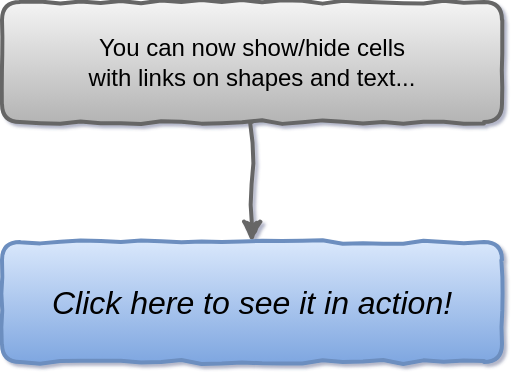<mxfile version="24.2.0" type="github" pages="2">
  <diagram id="d5gl4QwFa03STW00YMON" name="Page-1">
    <mxGraphModel dx="1207" dy="682" grid="0" gridSize="10" guides="1" tooltips="1" connect="1" arrows="1" fold="1" page="1" pageScale="1" pageWidth="850" pageHeight="1100" background="#ffffff" math="0" shadow="1">
      <root>
        <mxCell id="0" />
        <mxCell id="1" parent="0" />
        <mxCell id="4" value="" style="edgeStyle=orthogonalEdgeStyle;rounded=0;html=1;jettySize=auto;orthogonalLoop=1;fillColor=#f5f5f5;strokeColor=#666666;comic=1;shadow=0;strokeWidth=2;gradientColor=#b3b3b3;" parent="1" source="2" target="3" edge="1">
          <mxGeometry relative="1" as="geometry" />
        </mxCell>
        <mxCell id="2" value="You can now show/hide cells&lt;br&gt;with links on shapes and text..." style="rounded=1;whiteSpace=wrap;html=1;spacingLeft=10;spacingRight=10;fillColor=#f5f5f5;strokeColor=#666666;comic=1;shadow=0;strokeWidth=2;gradientColor=#b3b3b3;" parent="1" vertex="1">
          <mxGeometry x="300" y="99" width="250" height="60" as="geometry" />
        </mxCell>
        <mxCell id="6" value="" style="edgeStyle=orthogonalEdgeStyle;rounded=0;html=1;jettySize=auto;orthogonalLoop=1;fillColor=#f5f5f5;strokeColor=#666666;comic=1;shadow=0;strokeWidth=2;gradientColor=#b3b3b3;" parent="1" source="3" target="5" edge="1">
          <mxGeometry relative="1" as="geometry" />
        </mxCell>
        <UserObject label="Click here to see it in action!" link="data:action/json,{&quot;actions&quot;:[{&quot;toggle&quot;: {&quot;cells&quot;: [&quot;5&quot;, &quot;7&quot;]}}]}" id="3">
          <mxCell style="rounded=1;whiteSpace=wrap;html=1;fillColor=#dae8fc;strokeColor=#6c8ebf;comic=1;shadow=0;strokeWidth=2;gradientColor=#7ea6e0;fontSize=16;fontStyle=2" parent="1" vertex="1">
            <mxGeometry x="300" y="219" width="250" height="60" as="geometry" />
          </mxCell>
        </UserObject>
        <mxCell id="5" value="The format is&amp;nbsp;data:action/json,{&quot;actions&quot;:[{&quot;toggle&quot;: {&quot;cells&quot;: [id1, id2, ...]}}]}" style="rounded=1;whiteSpace=wrap;html=1;fillColor=#f5f5f5;strokeColor=#666666;comic=1;shadow=0;strokeWidth=2;gradientColor=#b3b3b3;" parent="1" vertex="1" visible="0">
          <mxGeometry x="300" y="339" width="250" height="60" as="geometry" />
        </mxCell>
        <mxCell id="7" value="IDs can be found in the Edit Data dialog or&lt;br&gt;in the tooltip for layers in the Layers dialog" style="rounded=1;whiteSpace=wrap;html=1;fillColor=#f5f5f5;strokeColor=#666666;comic=1;shadow=0;strokeWidth=2;gradientColor=#b3b3b3;" parent="1" vertex="1" visible="0">
          <mxGeometry x="300" y="423" width="250" height="60" as="geometry" />
        </mxCell>
      </root>
    </mxGraphModel>
  </diagram>
  <diagram id="P5UvWLl-yHD5Ik-sSlR9" name="Page-2">
    <mxGraphModel dx="3249" dy="620" grid="1" gridSize="10" guides="1" tooltips="1" connect="1" arrows="1" fold="1" page="1" pageScale="1" pageWidth="850" pageHeight="1100" math="0" shadow="0">
      <root>
        <mxCell id="0" />
        <mxCell id="1" parent="0" />
        <mxCell id="NIE-14_KYxLudchGvDw2-53" value="Client" style="shape=umlLifeline;perimeter=lifelinePerimeter;whiteSpace=wrap;html=1;container=0;dropTarget=0;collapsible=0;recursiveResize=0;outlineConnect=0;portConstraint=eastwest;newEdgeStyle={&quot;edgeStyle&quot;:&quot;elbowEdgeStyle&quot;,&quot;elbow&quot;:&quot;vertical&quot;,&quot;curved&quot;:0,&quot;rounded&quot;:0};" vertex="1" parent="1">
          <mxGeometry x="-535" y="440" width="120" height="600" as="geometry" />
        </mxCell>
        <mxCell id="NIE-14_KYxLudchGvDw2-54" value="Server" style="shape=umlLifeline;perimeter=lifelinePerimeter;whiteSpace=wrap;html=1;container=1;dropTarget=0;collapsible=0;recursiveResize=0;outlineConnect=0;portConstraint=eastwest;newEdgeStyle={&quot;curved&quot;:0,&quot;rounded&quot;:0};" vertex="1" parent="1">
          <mxGeometry x="-400" y="440" width="107" height="600" as="geometry" />
        </mxCell>
        <mxCell id="NIE-14_KYxLudchGvDw2-62" value="" style="rounded=0;whiteSpace=wrap;html=1;fontColor=#000000;fontSize=12;" vertex="1" parent="1">
          <mxGeometry x="-351" y="500" width="12" height="40" as="geometry" />
        </mxCell>
        <mxCell id="NIE-14_KYxLudchGvDw2-67" value="" style="rounded=0;whiteSpace=wrap;html=1;fontColor=#000000;fontSize=12;" vertex="1" parent="1">
          <mxGeometry x="-354" y="560" width="10" height="40" as="geometry" />
        </mxCell>
        <mxCell id="NIE-14_KYxLudchGvDw2-74" value="" style="endArrow=classic;html=1;rounded=0;entryX=0;entryY=0.5;entryDx=0;entryDy=0;fontColor=#000000;fontSize=12;" edge="1" parent="1">
          <mxGeometry relative="1" as="geometry">
            <mxPoint x="-469" y="519.29" as="sourcePoint" />
            <mxPoint x="-358" y="520.29" as="targetPoint" />
          </mxGeometry>
        </mxCell>
        <mxCell id="NIE-14_KYxLudchGvDw2-75" value="linkIds" style="edgeLabel;resizable=0;html=1;;align=center;verticalAlign=middle;fontColor=#000000;fontSize=12;" connectable="0" vertex="1" parent="NIE-14_KYxLudchGvDw2-74">
          <mxGeometry relative="1" as="geometry">
            <mxPoint x="-3" y="2" as="offset" />
          </mxGeometry>
        </mxCell>
        <mxCell id="NIE-14_KYxLudchGvDw2-76" value="" style="edgeStyle=elbowEdgeStyle;elbow=horizontal;endArrow=classic;html=1;curved=0;rounded=0;endSize=8;startSize=8;exitX=0.54;exitY=0.147;exitDx=0;exitDy=0;exitPerimeter=0;entryX=0.496;entryY=0.252;entryDx=0;entryDy=0;entryPerimeter=0;fontColor=#000000;fontSize=12;" edge="1" parent="1">
          <mxGeometry width="50" height="50" relative="1" as="geometry">
            <mxPoint x="-340.6" y="521.0" as="sourcePoint" />
            <mxPoint x="-345.0" y="578.75" as="targetPoint" />
            <Array as="points">
              <mxPoint x="-254.6" y="550.15" />
            </Array>
          </mxGeometry>
        </mxCell>
        <mxCell id="NIE-14_KYxLudchGvDw2-77" value="linkIds&lt;br style=&quot;font-size: 12px;&quot;&gt;&lt;span style=&quot;font-size: 12px; text-align: left; text-wrap: wrap;&quot;&gt;outputController&lt;/span&gt;" style="text;html=1;align=center;verticalAlign=middle;resizable=0;points=[];autosize=1;strokeColor=none;fillColor=none;fontColor=#000000;fontSize=12;" vertex="1" parent="1">
          <mxGeometry x="-249" y="530" width="120" height="40" as="geometry" />
        </mxCell>
        <mxCell id="NIE-14_KYxLudchGvDw2-79" value="outputDevice" style="text;html=1;align=center;verticalAlign=middle;resizable=0;points=[];autosize=1;strokeColor=none;fillColor=none;fontColor=#000000;fontSize=12;" vertex="1" parent="1">
          <mxGeometry x="-444" y="565" width="100" height="30" as="geometry" />
        </mxCell>
        <mxCell id="NIE-14_KYxLudchGvDw2-83" value="outputDevice.pushTo" style="text;html=1;align=center;verticalAlign=middle;resizable=0;points=[];autosize=1;strokeColor=none;fillColor=none;fontColor=#000000;fontSize=12;" vertex="1" parent="1">
          <mxGeometry x="-493" y="640" width="140" height="30" as="geometry" />
        </mxCell>
        <mxCell id="NIE-14_KYxLudchGvDw2-84" value="" style="rounded=0;whiteSpace=wrap;html=1;fontColor=#000000;fontSize=12;" vertex="1" parent="1">
          <mxGeometry x="-354" y="640" width="10" height="40" as="geometry" />
        </mxCell>
        <mxCell id="NIE-14_KYxLudchGvDw2-86" value="" style="edgeStyle=elbowEdgeStyle;elbow=horizontal;endArrow=classic;html=1;curved=0;rounded=0;endSize=8;startSize=8;exitX=0.54;exitY=0.147;exitDx=0;exitDy=0;exitPerimeter=0;entryX=0.496;entryY=0.252;entryDx=0;entryDy=0;entryPerimeter=0;fontColor=#000000;fontSize=12;" edge="1" parent="1">
          <mxGeometry width="50" height="50" relative="1" as="geometry">
            <mxPoint x="-341.8" y="595.0" as="sourcePoint" />
            <mxPoint x="-346.2" y="652.75" as="targetPoint" />
            <Array as="points">
              <mxPoint x="-255.8" y="624.15" />
            </Array>
          </mxGeometry>
        </mxCell>
        <mxCell id="NIE-14_KYxLudchGvDw2-88" value="reportItems(linkId, items)" style="shape=note;strokeWidth=2;fontSize=12;size=20;whiteSpace=wrap;html=1;fillColor=#fff2cc;strokeColor=#d6b656;fontColor=#000000;align=left;" vertex="1" parent="1">
          <mxGeometry x="-239" y="640" width="169" height="30" as="geometry" />
        </mxCell>
        <mxCell id="NIE-14_KYxLudchGvDw2-89" value="" style="rounded=0;whiteSpace=wrap;html=1;fontColor=#000000;fontSize=12;" vertex="1" parent="1">
          <mxGeometry x="-353" y="720" width="14" height="40" as="geometry" />
        </mxCell>
        <mxCell id="NIE-14_KYxLudchGvDw2-90" value="" style="edgeStyle=elbowEdgeStyle;elbow=horizontal;endArrow=classic;html=1;curved=0;rounded=0;endSize=8;startSize=8;exitX=0.54;exitY=0.147;exitDx=0;exitDy=0;exitPerimeter=0;entryX=0.496;entryY=0.252;entryDx=0;entryDy=0;entryPerimeter=0;fontColor=#000000;fontSize=12;" edge="1" parent="1">
          <mxGeometry width="50" height="50" relative="1" as="geometry">
            <mxPoint x="-341.8" y="680.0" as="sourcePoint" />
            <mxPoint x="-346.2" y="737.75" as="targetPoint" />
            <Array as="points">
              <mxPoint x="-255.8" y="709.15" />
            </Array>
          </mxGeometry>
        </mxCell>
        <mxCell id="NIE-14_KYxLudchGvDw2-92" value="&lt;div style=&quot;font-size: 12px;&quot;&gt;&amp;nbsp;// run.ts&lt;span style=&quot;background-color: initial;&quot;&gt;&amp;nbsp;&lt;br&gt;outputController = new OutputController(linkIds, sendMsg);&lt;/span&gt;&lt;br style=&quot;font-size: 12px;&quot;&gt;&lt;/div&gt;" style="shape=note;strokeWidth=2;fontSize=12;size=20;whiteSpace=wrap;html=1;fillColor=#fff2cc;strokeColor=#d6b656;fontColor=#000000;align=left;" vertex="1" parent="1">
          <mxGeometry x="-256" y="440" width="346" height="40" as="geometry" />
        </mxCell>
        <mxCell id="NIE-14_KYxLudchGvDw2-97" value="" style="edgeStyle=orthogonalEdgeStyle;rounded=0;orthogonalLoop=1;jettySize=auto;html=1;fontColor=#000000;fontSize=12;" edge="1" parent="1" source="NIE-14_KYxLudchGvDw2-93" target="NIE-14_KYxLudchGvDw2-96">
          <mxGeometry relative="1" as="geometry" />
        </mxCell>
        <mxCell id="NIE-14_KYxLudchGvDw2-93" value="" style="rounded=0;whiteSpace=wrap;html=1;fontColor=#000000;fontSize=12;" vertex="1" parent="1">
          <mxGeometry x="-479" y="720" width="10" height="40" as="geometry" />
        </mxCell>
        <mxCell id="NIE-14_KYxLudchGvDw2-94" value="" style="endArrow=classic;html=1;rounded=0;exitX=0;exitY=0.5;exitDx=0;exitDy=0;entryX=1;entryY=0.5;entryDx=0;entryDy=0;fontColor=#000000;fontSize=12;" edge="1" parent="1" source="NIE-14_KYxLudchGvDw2-89" target="NIE-14_KYxLudchGvDw2-93">
          <mxGeometry width="50" height="50" relative="1" as="geometry">
            <mxPoint x="-69" y="810" as="sourcePoint" />
            <mxPoint x="-19" y="760" as="targetPoint" />
          </mxGeometry>
        </mxCell>
        <mxCell id="NIE-14_KYxLudchGvDw2-95" value="items" style="text;html=1;align=center;verticalAlign=middle;resizable=0;points=[];autosize=1;strokeColor=none;fillColor=none;fontColor=#000000;fontSize=12;" vertex="1" parent="1">
          <mxGeometry x="-444" y="714" width="50" height="30" as="geometry" />
        </mxCell>
        <mxCell id="NIE-14_KYxLudchGvDw2-98" value="items" style="text;html=1;align=center;verticalAlign=middle;resizable=0;points=[];autosize=1;strokeColor=none;fillColor=none;fontColor=#000000;fontSize=12;" vertex="1" parent="1">
          <mxGeometry x="-573" y="719" width="50" height="30" as="geometry" />
        </mxCell>
        <mxCell id="NIE-14_KYxLudchGvDw2-101" value="&lt;div&gt;&lt;div&gt;&lt;br&gt;&lt;/div&gt;&lt;div&gt;class OutputController {&lt;/div&gt;&lt;div&gt;&amp;nbsp; private linkIds: string[];&lt;/div&gt;&lt;div&gt;&amp;nbsp; private sendMsg: (items: ItemValue[]) =&amp;gt; void;&lt;/div&gt;&lt;div&gt;&lt;br&gt;&lt;/div&gt;&lt;div&gt;&amp;nbsp; /**&lt;/div&gt;&lt;div&gt;&amp;nbsp; &amp;nbsp;* Constructs an instance of OutputController.&lt;/div&gt;&lt;div&gt;&amp;nbsp; &amp;nbsp;*/&lt;/div&gt;&lt;div&gt;&amp;nbsp; constructor(linkIds: string[], sendMsg: (items: ItemValue[]) =&amp;gt; void) {&lt;/div&gt;&lt;div&gt;&amp;nbsp; &amp;nbsp; this.linkIds = linkIds;&lt;/div&gt;&lt;div&gt;&amp;nbsp; &amp;nbsp; this.sendMsg = sendMsg;&lt;/div&gt;&lt;div&gt;&amp;nbsp; }&lt;/div&gt;&lt;div&gt;&lt;br&gt;&lt;/div&gt;&lt;div&gt;&amp;nbsp; /**&lt;/div&gt;&lt;div&gt;&amp;nbsp; &amp;nbsp;* Determines if a report should be sent for a given link ID.&lt;/div&gt;&lt;div&gt;&amp;nbsp; &amp;nbsp;*/&lt;/div&gt;&lt;div&gt;&amp;nbsp; isReport = (linkId: string): boolean =&amp;gt; {&lt;/div&gt;&lt;div&gt;&amp;nbsp; &amp;nbsp; return this.linkIds.includes(linkId);&lt;/div&gt;&lt;div&gt;&amp;nbsp; }&lt;/div&gt;&lt;div&gt;&lt;br&gt;&lt;/div&gt;&lt;div&gt;&amp;nbsp; /**&lt;/div&gt;&lt;div&gt;&amp;nbsp; &amp;nbsp;* When we invoke `reportItems`, it sends a message to the client and passes along the `items` and linkId.&lt;/div&gt;&lt;div&gt;&amp;nbsp; &amp;nbsp;*/&lt;/div&gt;&lt;div&gt;&amp;nbsp; reportItems(linkId: string, items: ItemValue[]): void {&lt;/div&gt;&lt;div&gt;&amp;nbsp; &amp;nbsp; if (this.isReport(linkId)) {&lt;/div&gt;&lt;div&gt;&amp;nbsp; &amp;nbsp; &amp;nbsp; this.sendMsg(items);&lt;/div&gt;&lt;div&gt;&amp;nbsp; &amp;nbsp; }&lt;/div&gt;&lt;div&gt;&amp;nbsp; }&lt;/div&gt;&lt;div&gt;}&lt;/div&gt;&lt;/div&gt;&lt;div&gt;&lt;br&gt;&lt;/div&gt;" style="shape=note;strokeWidth=2;fontSize=14;size=20;whiteSpace=wrap;html=1;fillColor=#fff2cc;strokeColor=#d6b656;fontColor=#666600;align=left;" vertex="1" parent="1">
          <mxGeometry x="170" y="340" width="490" height="505" as="geometry" />
        </mxCell>
        <mxCell id="NIE-14_KYxLudchGvDw2-103" value="&lt;span style=&quot;font-size: 12px; text-wrap: nowrap;&quot;&gt;watchDataChange&lt;/span&gt;&lt;span style=&quot;font-size: 12px; text-wrap: nowrap;&quot;&gt;(items)&lt;/span&gt;" style="shape=note;strokeWidth=2;fontSize=12;size=20;whiteSpace=wrap;html=1;fillColor=#fff2cc;strokeColor=#d6b656;fontColor=#000000;" vertex="1" parent="1">
          <mxGeometry x="-584" y="770" width="160" height="40" as="geometry" />
        </mxCell>
        <mxCell id="NIE-14_KYxLudchGvDw2-56" value="" style="rounded=0;whiteSpace=wrap;html=1;fontColor=#000000;fontSize=12;" vertex="1" parent="1">
          <mxGeometry x="-479" y="500" width="10" height="40" as="geometry" />
        </mxCell>
        <mxCell id="NIE-14_KYxLudchGvDw2-117" value="" style="group" vertex="1" connectable="0" parent="1">
          <mxGeometry x="-670" y="440" width="100" height="600" as="geometry" />
        </mxCell>
        <mxCell id="NIE-14_KYxLudchGvDw2-52" value="DataStory" style="shape=umlLifeline;perimeter=lifelinePerimeter;whiteSpace=wrap;html=1;container=1;dropTarget=0;collapsible=0;recursiveResize=0;outlineConnect=0;portConstraint=eastwest;newEdgeStyle={&quot;edgeStyle&quot;:&quot;elbowEdgeStyle&quot;,&quot;elbow&quot;:&quot;vertical&quot;,&quot;curved&quot;:0,&quot;rounded&quot;:0};" vertex="1" parent="NIE-14_KYxLudchGvDw2-117">
          <mxGeometry width="100" height="600" as="geometry" />
        </mxCell>
        <mxCell id="NIE-14_KYxLudchGvDw2-55" value="" style="rounded=0;whiteSpace=wrap;html=1;fontColor=#000000;fontSize=12;" vertex="1" parent="NIE-14_KYxLudchGvDw2-117">
          <mxGeometry x="47" y="60" width="10" height="40" as="geometry" />
        </mxCell>
        <mxCell id="NIE-14_KYxLudchGvDw2-96" value="" style="rounded=0;whiteSpace=wrap;html=1;fontColor=#000000;fontSize=12;" vertex="1" parent="NIE-14_KYxLudchGvDw2-117">
          <mxGeometry x="47" y="280" width="10" height="40" as="geometry" />
        </mxCell>
        <mxCell id="NIE-14_KYxLudchGvDw2-118" value="" style="group" vertex="1" connectable="0" parent="1">
          <mxGeometry x="-830" y="440" width="100" height="600" as="geometry" />
        </mxCell>
        <mxCell id="NIE-14_KYxLudchGvDw2-119" value="third" style="shape=umlLifeline;perimeter=lifelinePerimeter;whiteSpace=wrap;html=1;container=1;dropTarget=0;collapsible=0;recursiveResize=0;outlineConnect=0;portConstraint=eastwest;newEdgeStyle={&quot;edgeStyle&quot;:&quot;elbowEdgeStyle&quot;,&quot;elbow&quot;:&quot;vertical&quot;,&quot;curved&quot;:0,&quot;rounded&quot;:0};" vertex="1" parent="NIE-14_KYxLudchGvDw2-118">
          <mxGeometry width="100" height="600" as="geometry" />
        </mxCell>
        <mxCell id="NIE-14_KYxLudchGvDw2-120" value="" style="rounded=0;whiteSpace=wrap;html=1;fontColor=#000000;fontSize=12;" vertex="1" parent="NIE-14_KYxLudchGvDw2-118">
          <mxGeometry x="47" y="60" width="10" height="40" as="geometry" />
        </mxCell>
        <mxCell id="NIE-14_KYxLudchGvDw2-121" value="" style="rounded=0;whiteSpace=wrap;html=1;fontColor=#000000;fontSize=12;" vertex="1" parent="NIE-14_KYxLudchGvDw2-118">
          <mxGeometry x="47" y="280" width="10" height="40" as="geometry" />
        </mxCell>
        <mxCell id="NIE-14_KYxLudchGvDw2-123" value="&lt;div&gt;type ReportLinkItems= {&lt;/div&gt;&lt;div&gt;&amp;nbsp; linkIds: string[],&lt;/div&gt;&lt;div&gt;&amp;nbsp; watchDataChange: (linkId: string, items: ItemValue[]) =&amp;gt; void,&lt;/div&gt;&lt;div&gt;&lt;span style=&quot;background-color: initial;&quot;&gt;}&lt;/span&gt;&lt;br&gt;&lt;/div&gt;" style="shape=note;strokeWidth=2;fontSize=14;size=20;whiteSpace=wrap;html=1;fillColor=#fff2cc;strokeColor=#d6b656;fontColor=#666600;align=left;" vertex="1" parent="1">
          <mxGeometry x="-864" y="280" width="370" height="110" as="geometry" />
        </mxCell>
        <mxCell id="NIE-14_KYxLudchGvDw2-124" value="" style="edgeStyle=orthogonalEdgeStyle;rounded=0;orthogonalLoop=1;jettySize=auto;html=1;entryX=0;entryY=0.5;entryDx=0;entryDy=0;fontColor=#000000;fontSize=12;" edge="1" parent="1" source="NIE-14_KYxLudchGvDw2-120" target="NIE-14_KYxLudchGvDw2-55">
          <mxGeometry relative="1" as="geometry" />
        </mxCell>
        <mxCell id="NIE-14_KYxLudchGvDw2-125" value="&lt;span style=&quot;font-size: 12px; text-align: left; text-wrap: wrap;&quot;&gt;ReportLinkItems&lt;/span&gt;" style="text;html=1;align=center;verticalAlign=middle;resizable=0;points=[];autosize=1;strokeColor=none;fillColor=none;fontColor=#000000;fontSize=12;" vertex="1" parent="1">
          <mxGeometry x="-768" y="489" width="120" height="30" as="geometry" />
        </mxCell>
        <mxCell id="NIE-14_KYxLudchGvDw2-131" style="edgeStyle=orthogonalEdgeStyle;rounded=0;orthogonalLoop=1;jettySize=auto;html=1;entryX=1;entryY=0.5;entryDx=0;entryDy=0;fontColor=#000000;fontSize=12;" edge="1" parent="1" source="NIE-14_KYxLudchGvDw2-96" target="NIE-14_KYxLudchGvDw2-121">
          <mxGeometry relative="1" as="geometry" />
        </mxCell>
        <mxCell id="NIE-14_KYxLudchGvDw2-132" value="&lt;span style=&quot;font-size: 12px; text-align: left; text-wrap: wrap;&quot;&gt;watchDataChange(XX&lt;/span&gt;)" style="text;html=1;align=center;verticalAlign=middle;resizable=0;points=[];autosize=1;strokeColor=none;fillColor=none;fontColor=#000000;fontSize=12;" vertex="1" parent="1">
          <mxGeometry x="-773" y="690" width="160" height="30" as="geometry" />
        </mxCell>
        <mxCell id="NIE-14_KYxLudchGvDw2-138" value="" style="edgeStyle=orthogonalEdgeStyle;rounded=0;orthogonalLoop=1;jettySize=auto;html=1;entryX=0;entryY=0.5;entryDx=0;entryDy=0;exitX=1;exitY=0.5;exitDx=0;exitDy=0;fontColor=#000000;fontSize=12;" edge="1" parent="1" source="NIE-14_KYxLudchGvDw2-55" target="NIE-14_KYxLudchGvDw2-56">
          <mxGeometry relative="1" as="geometry">
            <mxPoint x="-763" y="530" as="sourcePoint" />
            <mxPoint x="-613" y="530" as="targetPoint" />
          </mxGeometry>
        </mxCell>
        <mxCell id="NIE-14_KYxLudchGvDw2-139" value="&lt;span style=&quot;font-size: 12px; text-align: left; text-wrap: wrap;&quot;&gt;ReportLinkItems&lt;/span&gt;" style="text;html=1;align=center;verticalAlign=middle;resizable=0;points=[];autosize=1;strokeColor=none;fillColor=none;fontColor=#000000;fontSize=12;" vertex="1" parent="1">
          <mxGeometry x="-603" y="489" width="120" height="30" as="geometry" />
        </mxCell>
        <mxCell id="NIE-14_KYxLudchGvDw2-140" value="run(diagram, linkIds)" style="shape=note;strokeWidth=2;fontSize=12;size=20;whiteSpace=wrap;html=1;fillColor=#fff2cc;strokeColor=#d6b656;fontColor=#000000;" vertex="1" parent="1">
          <mxGeometry x="-513" y="540" width="140" height="30" as="geometry" />
        </mxCell>
        <mxCell id="NIE-14_KYxLudchGvDw2-142" value="" style="endArrow=classic;html=1;rounded=0;exitX=0;exitY=0.5;exitDx=0;exitDy=0;exitPerimeter=0;entryX=1;entryY=0.25;entryDx=0;entryDy=0;fontColor=#000000;fontSize=12;" edge="1" parent="1" source="NIE-14_KYxLudchGvDw2-92" target="NIE-14_KYxLudchGvDw2-62">
          <mxGeometry width="50" height="50" relative="1" as="geometry">
            <mxPoint x="-119" y="650" as="sourcePoint" />
            <mxPoint x="-69" y="600" as="targetPoint" />
          </mxGeometry>
        </mxCell>
        <mxCell id="NIE-14_KYxLudchGvDw2-143" value="" style="endArrow=classic;html=1;rounded=0;exitX=0;exitY=0.5;exitDx=0;exitDy=0;exitPerimeter=0;fontColor=#000000;fontSize=12;" edge="1" parent="1" source="NIE-14_KYxLudchGvDw2-88">
          <mxGeometry width="50" height="50" relative="1" as="geometry">
            <mxPoint x="-119" y="650" as="sourcePoint" />
            <mxPoint x="-346.429" y="677" as="targetPoint" />
          </mxGeometry>
        </mxCell>
        <mxCell id="NIE-14_KYxLudchGvDw2-144" value="" style="endArrow=classic;html=1;rounded=0;exitX=0.5;exitY=1;exitDx=0;exitDy=0;exitPerimeter=0;entryX=0.456;entryY=-0.07;entryDx=0;entryDy=0;entryPerimeter=0;" edge="1" parent="1" source="NIE-14_KYxLudchGvDw2-123" target="NIE-14_KYxLudchGvDw2-125">
          <mxGeometry width="50" height="50" relative="1" as="geometry">
            <mxPoint x="-200" y="460" as="sourcePoint" />
            <mxPoint x="-150" y="410" as="targetPoint" />
          </mxGeometry>
        </mxCell>
        <mxCell id="NIE-14_KYxLudchGvDw2-145" value="run.ts" style="text;html=1;align=center;verticalAlign=middle;resizable=0;points=[];autosize=1;strokeColor=none;fillColor=none;" vertex="1" parent="1">
          <mxGeometry x="-351" y="749" width="60" height="30" as="geometry" />
        </mxCell>
        <mxCell id="NIE-14_KYxLudchGvDw2-146" value="" style="endArrow=classic;html=1;rounded=0;exitX=0;exitY=0.47;exitDx=0;exitDy=0;exitPerimeter=0;entryX=0.838;entryY=1.048;entryDx=0;entryDy=0;entryPerimeter=0;" edge="1" parent="1" source="NIE-14_KYxLudchGvDw2-101" target="NIE-14_KYxLudchGvDw2-77">
          <mxGeometry width="50" height="50" relative="1" as="geometry">
            <mxPoint x="-200" y="650" as="sourcePoint" />
            <mxPoint x="-150" y="600" as="targetPoint" />
          </mxGeometry>
        </mxCell>
        <mxCell id="NIE-14_KYxLudchGvDw2-147" value="ipcBridge on the node side" style="shape=note;strokeWidth=2;fontSize=14;size=20;whiteSpace=wrap;html=1;fillColor=#fff2cc;strokeColor=#d6b656;fontColor=#666600;" vertex="1" parent="1">
          <mxGeometry x="-366" y="200" width="110.0" height="80" as="geometry" />
        </mxCell>
      </root>
    </mxGraphModel>
  </diagram>
</mxfile>
